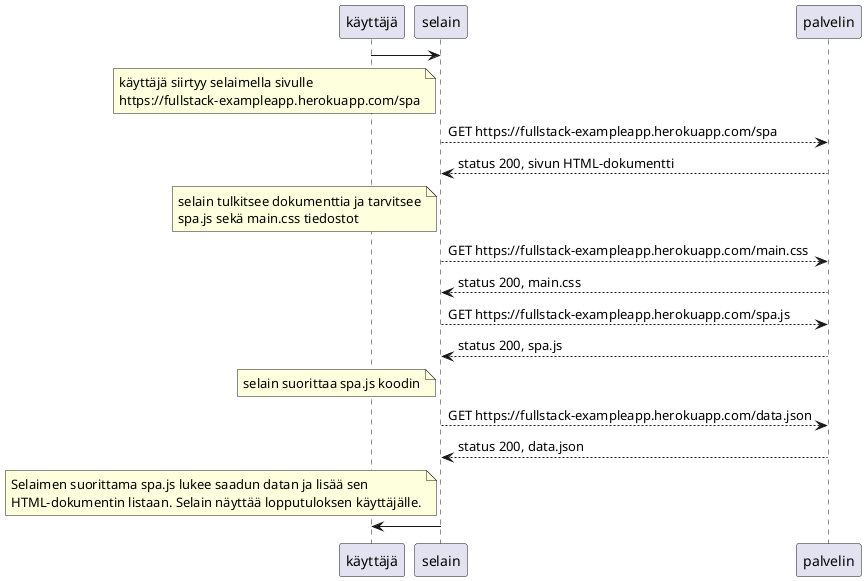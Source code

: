 @startuml



käyttäjä->selain:
note left of selain
käyttäjä siirtyy selaimella sivulle
https://fullstack-exampleapp.herokuapp.com/spa
end note
selain-->palvelin: GET https://fullstack-exampleapp.herokuapp.com/spa
palvelin-->selain: status 200, sivun HTML-dokumentti
note left of selain
selain tulkitsee dokumenttia ja tarvitsee
spa.js sekä main.css tiedostot
end note
selain-->palvelin: GET https://fullstack-exampleapp.herokuapp.com/main.css
palvelin-->selain: status 200, main.css

selain-->palvelin: GET https://fullstack-exampleapp.herokuapp.com/spa.js
palvelin-->selain: status 200, spa.js
note left of selain
selain suorittaa spa.js koodin
end note
selain-->palvelin: GET https://fullstack-exampleapp.herokuapp.com/data.json
palvelin-->selain: status 200, data.json
note left of selain
Selaimen suorittama spa.js lukee saadun datan ja lisää sen
HTML-dokumentin listaan. Selain näyttää lopputuloksen käyttäjälle.
end note
selain->käyttäjä:

@enduml
